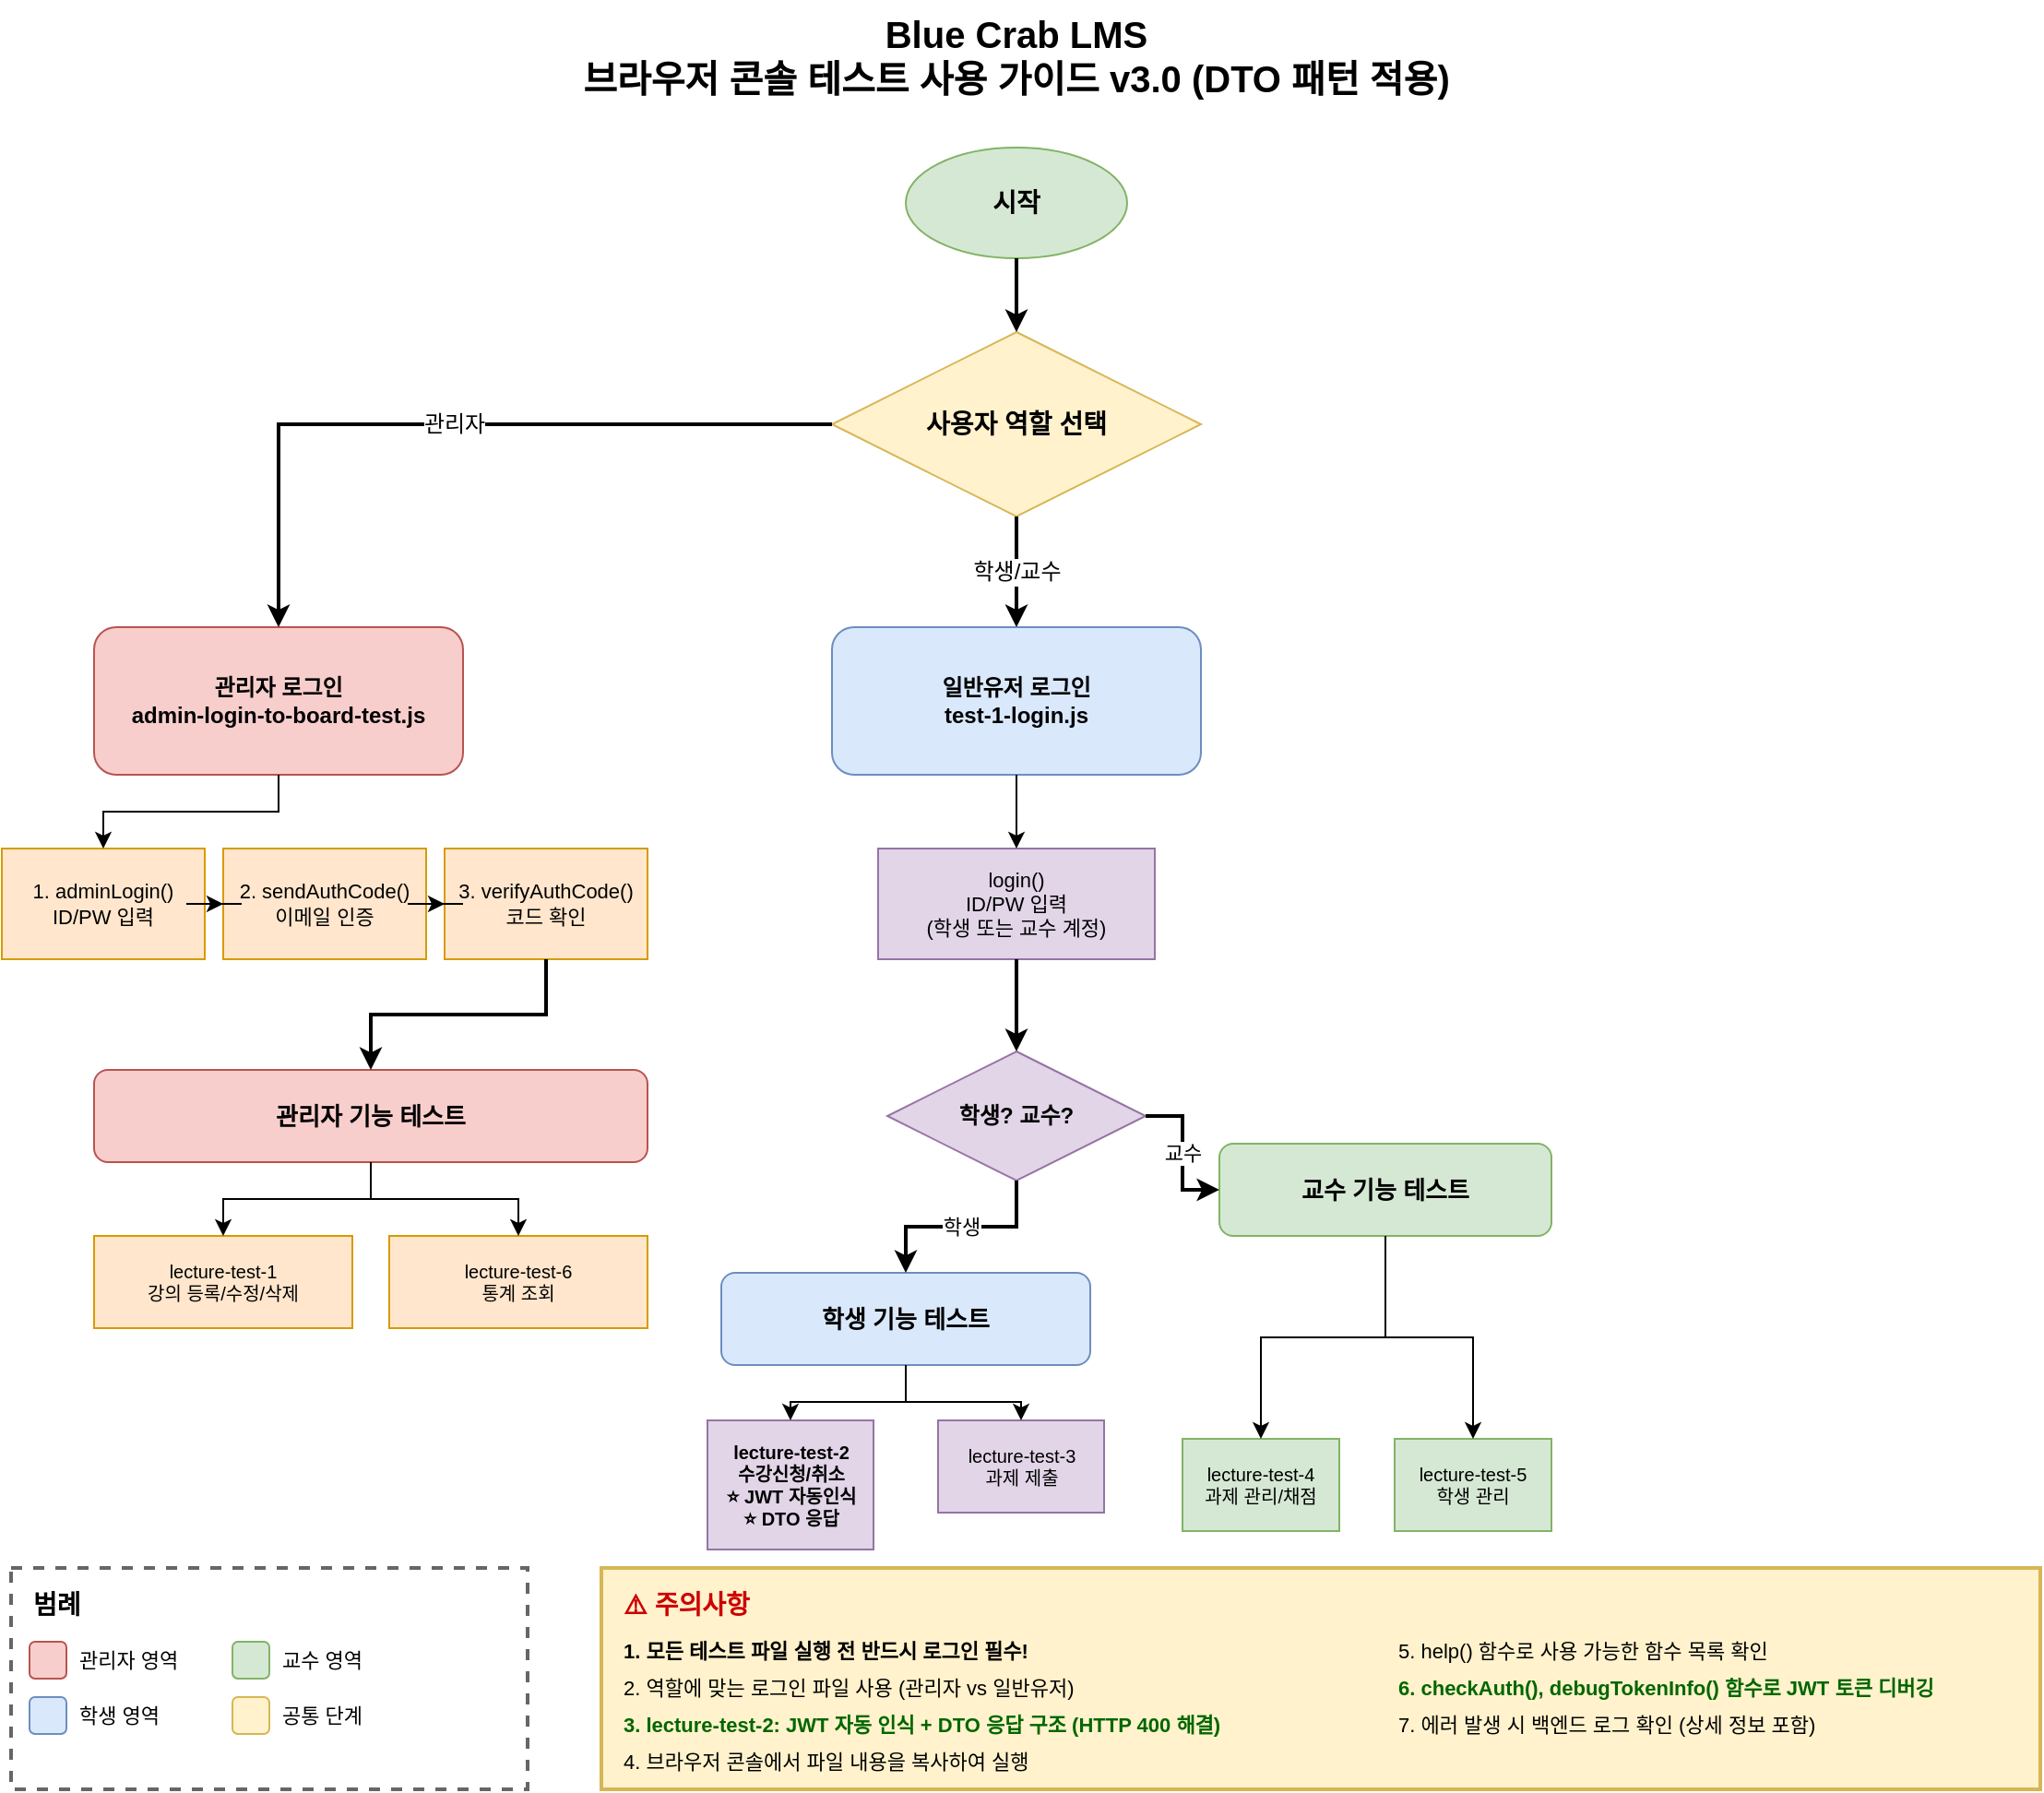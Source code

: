 <mxfile version="28.2.5">
  <diagram name="브라우저 콘솔 테스트 사용 흐름도" id="flow-diagram">
    <mxGraphModel dx="1426" dy="777" grid="1" gridSize="10" guides="1" tooltips="1" connect="1" arrows="1" fold="1" page="1" pageScale="1" pageWidth="1169" pageHeight="827" background="light-dark(#FFFFFF,#FFFFFF)" math="0" shadow="0">
      <root>
        <mxCell id="0" />
        <mxCell id="1" parent="0" />
        <mxCell id="title" value="Blue Crab LMS&#xa;브라우저 콘솔 테스트 사용 가이드 v3.0 (DTO 패턴 적용)" style="text;html=1;strokeColor=none;fillColor=default;align=center;verticalAlign=middle;whiteSpace=wrap;rounded=0;fontSize=20;fontStyle=1" parent="1" vertex="1">
          <mxGeometry x="280" y="20" width="600" height="60" as="geometry" />
        </mxCell>
        <mxCell id="start" value="시작" style="ellipse;whiteSpace=wrap;html=1;fillColor=#d5e8d4;strokeColor=#82b366;fontSize=14;fontStyle=1" parent="1" vertex="1">
          <mxGeometry x="520" y="100" width="120" height="60" as="geometry" />
        </mxCell>
        <mxCell id="role-select" value="사용자 역할 선택" style="rhombus;whiteSpace=wrap;html=1;fillColor=#fff2cc;strokeColor=#d6b656;fontSize=14;fontStyle=1" parent="1" vertex="1">
          <mxGeometry x="480" y="200" width="200" height="100" as="geometry" />
        </mxCell>
        <mxCell id="arrow1" value="" style="edgeStyle=orthogonalEdgeStyle;rounded=0;orthogonalLoop=1;jettySize=auto;html=1;strokeWidth=2;strokeColor=light-dark(#000000,#000000);" parent="1" source="start" target="role-select" edge="1">
          <mxGeometry relative="1" as="geometry" />
        </mxCell>
        <mxCell id="admin-login" value="관리자 로그인&#xa;admin-login-to-board-test.js" style="rounded=1;whiteSpace=wrap;html=1;fillColor=#f8cecc;strokeColor=#b85450;fontSize=12;fontStyle=1" parent="1" vertex="1">
          <mxGeometry x="80" y="360" width="200" height="80" as="geometry" />
        </mxCell>
        <mxCell id="arrow-admin" value="관리자" style="edgeStyle=orthogonalEdgeStyle;rounded=0;orthogonalLoop=1;jettySize=auto;html=1;strokeWidth=2;fontSize=12;strokeColor=light-dark(#000000,#000000);" parent="1" source="role-select" target="admin-login" edge="1">
          <mxGeometry relative="1" as="geometry" />
        </mxCell>
        <mxCell id="user-login" value="일반유저 로그인&#xa;test-1-login.js" style="rounded=1;whiteSpace=wrap;html=1;fillColor=#dae8fc;strokeColor=#6c8ebf;fontSize=12;fontStyle=1" parent="1" vertex="1">
          <mxGeometry x="480" y="360" width="200" height="80" as="geometry" />
        </mxCell>
        <mxCell id="arrow-student" value="학생/교수" style="edgeStyle=orthogonalEdgeStyle;rounded=0;orthogonalLoop=1;jettySize=auto;html=1;strokeWidth=2;fontSize=12;strokeColor=light-dark(#000000,#000000);" parent="1" source="role-select" target="user-login" edge="1">
          <mxGeometry relative="1" as="geometry" />
        </mxCell>
        <mxCell id="admin-step1" value="1. adminLogin()&#xa;ID/PW 입력" style="rounded=0;whiteSpace=wrap;html=1;fillColor=#ffe6cc;strokeColor=#d79b00;fontSize=11" parent="1" vertex="1">
          <mxGeometry x="30" y="480" width="110" height="60" as="geometry" />
        </mxCell>
        <mxCell id="admin-step2" value="2. sendAuthCode()&#xa;이메일 인증" style="rounded=0;whiteSpace=wrap;html=1;fillColor=#ffe6cc;strokeColor=#d79b00;fontSize=11" parent="1" vertex="1">
          <mxGeometry x="150" y="480" width="110" height="60" as="geometry" />
        </mxCell>
        <mxCell id="admin-step3" value="3. verifyAuthCode()&#xa;코드 확인" style="rounded=0;whiteSpace=wrap;html=1;fillColor=#ffe6cc;strokeColor=#d79b00;fontSize=11" parent="1" vertex="1">
          <mxGeometry x="270" y="480" width="110" height="60" as="geometry" />
        </mxCell>
        <mxCell id="arrow-admin-step1" value="" style="edgeStyle=orthogonalEdgeStyle;rounded=0;orthogonalLoop=1;jettySize=auto;html=1;strokeWidth=1;strokeColor=light-dark(#000000,#000000);" parent="1" source="admin-login" target="admin-step1" edge="1">
          <mxGeometry relative="1" as="geometry" />
        </mxCell>
        <mxCell id="arrow-admin-step2" value="" style="edgeStyle=orthogonalEdgeStyle;rounded=0;orthogonalLoop=1;jettySize=auto;html=1;strokeWidth=1;strokeColor=light-dark(#000000,#000000);" parent="1" source="admin-step1" target="admin-step2" edge="1">
          <mxGeometry relative="1" as="geometry" />
        </mxCell>
        <mxCell id="arrow-admin-step3" value="" style="edgeStyle=orthogonalEdgeStyle;rounded=0;orthogonalLoop=1;jettySize=auto;html=1;strokeWidth=1;strokeColor=light-dark(#000000,#000000);" parent="1" source="admin-step2" target="admin-step3" edge="1">
          <mxGeometry relative="1" as="geometry" />
        </mxCell>
        <mxCell id="user-step" value="login()&#xa;ID/PW 입력&#xa;(학생 또는 교수 계정)" style="rounded=0;whiteSpace=wrap;html=1;fillColor=#e1d5e7;strokeColor=#9673a6;fontSize=11" parent="1" vertex="1">
          <mxGeometry x="505" y="480" width="150" height="60" as="geometry" />
        </mxCell>
        <mxCell id="arrow-user-step" value="" style="edgeStyle=orthogonalEdgeStyle;rounded=0;orthogonalLoop=1;jettySize=auto;html=1;strokeWidth=1;strokeColor=light-dark(#000000,#000000);" parent="1" source="user-login" target="user-step" edge="1">
          <mxGeometry relative="1" as="geometry" />
        </mxCell>
        <mxCell id="admin-features" value="관리자 기능 테스트" style="rounded=1;whiteSpace=wrap;html=1;fillColor=#f8cecc;strokeColor=#b85450;fontSize=13;fontStyle=1" parent="1" vertex="1">
          <mxGeometry x="80" y="600" width="300" height="50" as="geometry" />
        </mxCell>
        <mxCell id="arrow-admin-features" value="" style="edgeStyle=orthogonalEdgeStyle;rounded=0;orthogonalLoop=1;jettySize=auto;html=1;strokeWidth=2;strokeColor=light-dark(#000000,#000000);" parent="1" source="admin-step3" target="admin-features" edge="1">
          <mxGeometry relative="1" as="geometry" />
        </mxCell>
        <mxCell id="admin-test1" value="lecture-test-1&#xa;강의 등록/수정/삭제" style="rounded=0;whiteSpace=wrap;html=1;fillColor=#ffe6cc;strokeColor=#d79b00;fontSize=10" parent="1" vertex="1">
          <mxGeometry x="80" y="690" width="140" height="50" as="geometry" />
        </mxCell>
        <mxCell id="admin-test6" value="lecture-test-6&#xa;통계 조회" style="rounded=0;whiteSpace=wrap;html=1;fillColor=#ffe6cc;strokeColor=#d79b00;fontSize=10" parent="1" vertex="1">
          <mxGeometry x="240" y="690" width="140" height="50" as="geometry" />
        </mxCell>
        <mxCell id="arrow-admin-test1" value="" style="edgeStyle=orthogonalEdgeStyle;rounded=0;orthogonalLoop=1;jettySize=auto;html=1;strokeWidth=1;strokeColor=light-dark(#000000,#000000);" parent="1" source="admin-features" target="admin-test1" edge="1">
          <mxGeometry relative="1" as="geometry" />
        </mxCell>
        <mxCell id="arrow-admin-test6" value="" style="edgeStyle=orthogonalEdgeStyle;rounded=0;orthogonalLoop=1;jettySize=auto;html=1;strokeWidth=1;strokeColor=light-dark(#000000,#000000);" parent="1" source="admin-features" target="admin-test6" edge="1">
          <mxGeometry relative="1" as="geometry" />
        </mxCell>
        <mxCell id="user-role-select" value="학생? 교수?" style="rhombus;whiteSpace=wrap;html=1;fillColor=#e1d5e7;strokeColor=#9673a6;fontSize=12;fontStyle=1" parent="1" vertex="1">
          <mxGeometry x="510" y="590" width="140" height="70" as="geometry" />
        </mxCell>
        <mxCell id="arrow-user-role" value="" style="edgeStyle=orthogonalEdgeStyle;rounded=0;orthogonalLoop=1;jettySize=auto;html=1;strokeWidth=2;strokeColor=light-dark(#000000,#000000);" parent="1" source="user-step" target="user-role-select" edge="1">
          <mxGeometry relative="1" as="geometry" />
        </mxCell>
        <mxCell id="student-features" value="학생 기능 테스트" style="rounded=1;whiteSpace=wrap;html=1;fillColor=#dae8fc;strokeColor=#6c8ebf;fontSize=13;fontStyle=1" parent="1" vertex="1">
          <mxGeometry x="420" y="710" width="200" height="50" as="geometry" />
        </mxCell>
        <mxCell id="arrow-student-features" value="학생" style="edgeStyle=orthogonalEdgeStyle;rounded=0;orthogonalLoop=1;jettySize=auto;html=1;strokeWidth=2;fontSize=11;strokeColor=light-dark(#000000,#000000);" parent="1" source="user-role-select" target="student-features" edge="1">
          <mxGeometry relative="1" as="geometry" />
        </mxCell>
        <mxCell id="student-test2" value="lecture-test-2&#xa;수강신청/취소&#xa;⭐ JWT 자동인식&#xa;⭐ DTO 응답" style="rounded=0;whiteSpace=wrap;html=1;fillColor=#e1d5e7;strokeColor=#9673a6;fontSize=10;fontStyle=1" parent="1" vertex="1">
          <mxGeometry x="412.5" y="790" width="90" height="70" as="geometry" />
        </mxCell>
        <mxCell id="student-test3" value="lecture-test-3&#xa;과제 제출" style="rounded=0;whiteSpace=wrap;html=1;fillColor=#e1d5e7;strokeColor=#9673a6;fontSize=10" parent="1" vertex="1">
          <mxGeometry x="537.5" y="790" width="90" height="50" as="geometry" />
        </mxCell>
        <mxCell id="arrow-student-test2" value="" style="edgeStyle=orthogonalEdgeStyle;rounded=0;orthogonalLoop=1;jettySize=auto;html=1;strokeWidth=1;strokeColor=light-dark(#000000,#000000);" parent="1" source="student-features" target="student-test2" edge="1">
          <mxGeometry relative="1" as="geometry" />
        </mxCell>
        <mxCell id="arrow-student-test3" value="" style="edgeStyle=orthogonalEdgeStyle;rounded=0;orthogonalLoop=1;jettySize=auto;html=1;strokeWidth=1;strokeColor=light-dark(#000000,#000000);" parent="1" source="student-features" target="student-test3" edge="1">
          <mxGeometry relative="1" as="geometry" />
        </mxCell>
        <mxCell id="prof-features" value="교수 기능 테스트" style="rounded=1;whiteSpace=wrap;html=1;fillColor=#d5e8d4;strokeColor=#82b366;fontSize=13;fontStyle=1" parent="1" vertex="1">
          <mxGeometry x="690" y="640" width="180" height="50" as="geometry" />
        </mxCell>
        <mxCell id="arrow-prof-features" value="교수" style="edgeStyle=orthogonalEdgeStyle;rounded=0;orthogonalLoop=1;jettySize=auto;html=1;strokeWidth=2;fontSize=11;strokeColor=light-dark(#000000,#000000);" parent="1" source="user-role-select" target="prof-features" edge="1">
          <mxGeometry relative="1" as="geometry" />
        </mxCell>
        <mxCell id="prof-test4" value="lecture-test-4&#xa;과제 관리/채점" style="rounded=0;whiteSpace=wrap;html=1;fillColor=#d5e8d4;strokeColor=#82b366;fontSize=10" parent="1" vertex="1">
          <mxGeometry x="670" y="800" width="85" height="50" as="geometry" />
        </mxCell>
        <mxCell id="prof-test5" value="lecture-test-5&#xa;학생 관리" style="rounded=0;whiteSpace=wrap;html=1;fillColor=#d5e8d4;strokeColor=#82b366;fontSize=10" parent="1" vertex="1">
          <mxGeometry x="785" y="800" width="85" height="50" as="geometry" />
        </mxCell>
        <mxCell id="arrow-prof-test4" value="" style="edgeStyle=orthogonalEdgeStyle;rounded=0;orthogonalLoop=1;jettySize=auto;html=1;strokeWidth=1;strokeColor=light-dark(#000000,#000000);" parent="1" source="prof-features" target="prof-test4" edge="1">
          <mxGeometry relative="1" as="geometry" />
        </mxCell>
        <mxCell id="arrow-prof-test5" value="" style="edgeStyle=orthogonalEdgeStyle;rounded=0;orthogonalLoop=1;jettySize=auto;html=1;strokeWidth=1;strokeColor=light-dark(#000000,#000000);" parent="1" source="prof-features" target="prof-test5" edge="1">
          <mxGeometry relative="1" as="geometry" />
        </mxCell>
        <mxCell id="legend-box" value="" style="rounded=0;whiteSpace=wrap;html=1;fillColor=light-dark(#FFFFFF,#555555);strokeColor=#666666;strokeWidth=2;dashed=1;fontColor=light-dark(#000000,#000000);labelBackgroundColor=none;" parent="1" vertex="1">
          <mxGeometry x="35" y="870" width="280" height="120" as="geometry" />
        </mxCell>
        <mxCell id="legend-title" value="범례" style="text;html=1;strokeColor=none;fillColor=none;align=left;verticalAlign=middle;whiteSpace=wrap;rounded=0;fontSize=14;fontStyle=1" parent="1" vertex="1">
          <mxGeometry x="45" y="875" width="60" height="30" as="geometry" />
        </mxCell>
        <mxCell id="legend-admin" value="" style="rounded=1;whiteSpace=wrap;html=1;fillColor=#f8cecc;strokeColor=#b85450;" parent="1" vertex="1">
          <mxGeometry x="45" y="910" width="20" height="20" as="geometry" />
        </mxCell>
        <mxCell id="legend-admin-text" value="관리자 영역" style="text;html=1;strokeColor=none;fillColor=none;align=left;verticalAlign=middle;whiteSpace=wrap;rounded=0;fontSize=11" parent="1" vertex="1">
          <mxGeometry x="70" y="907" width="80" height="26" as="geometry" />
        </mxCell>
        <mxCell id="legend-student" value="" style="rounded=1;whiteSpace=wrap;html=1;fillColor=#dae8fc;strokeColor=#6c8ebf;" parent="1" vertex="1">
          <mxGeometry x="45" y="940" width="20" height="20" as="geometry" />
        </mxCell>
        <mxCell id="legend-student-text" value="학생 영역" style="text;html=1;strokeColor=none;fillColor=none;align=left;verticalAlign=middle;whiteSpace=wrap;rounded=0;fontSize=11" parent="1" vertex="1">
          <mxGeometry x="70" y="937" width="80" height="26" as="geometry" />
        </mxCell>
        <mxCell id="legend-prof" value="" style="rounded=1;whiteSpace=wrap;html=1;fillColor=#d5e8d4;strokeColor=#82b366;" parent="1" vertex="1">
          <mxGeometry x="155" y="910" width="20" height="20" as="geometry" />
        </mxCell>
        <mxCell id="legend-prof-text" value="교수 영역" style="text;html=1;align=left;verticalAlign=middle;whiteSpace=wrap;rounded=0;fontSize=11" parent="1" vertex="1">
          <mxGeometry x="180" y="907" width="80" height="26" as="geometry" />
        </mxCell>
        <mxCell id="legend-common" value="" style="rounded=1;whiteSpace=wrap;html=1;fillColor=#fff2cc;strokeColor=#d6b656;" parent="1" vertex="1">
          <mxGeometry x="155" y="940" width="20" height="20" as="geometry" />
        </mxCell>
        <mxCell id="legend-common-text" value="공통 단계" style="text;html=1;strokeColor=none;fillColor=none;align=left;verticalAlign=middle;whiteSpace=wrap;rounded=0;fontSize=11" parent="1" vertex="1">
          <mxGeometry x="180" y="937" width="80" height="26" as="geometry" />
        </mxCell>
        <mxCell id="notice-box" value="" style="rounded=0;whiteSpace=wrap;html=1;fillColor=#fff2cc;strokeColor=#d6b656;strokeWidth=2" parent="1" vertex="1">
          <mxGeometry x="355" y="870" width="780" height="120" as="geometry" />
        </mxCell>
        <mxCell id="notice-title" value="⚠️ 주의사항" style="text;html=1;strokeColor=none;fillColor=none;align=left;verticalAlign=middle;whiteSpace=wrap;rounded=0;fontSize=14;fontStyle=1;fontColor=#CC0000" parent="1" vertex="1">
          <mxGeometry x="365" y="875" width="120" height="30" as="geometry" />
        </mxCell>
        <mxCell id="notice-1" value="1. 모든 테스트 파일 실행 전 반드시 로그인 필수!" style="text;html=1;strokeColor=none;fillColor=none;align=left;verticalAlign=middle;whiteSpace=wrap;rounded=0;fontSize=11;fontStyle=1" parent="1" vertex="1">
          <mxGeometry x="365" y="905" width="350" height="20" as="geometry" />
        </mxCell>
        <mxCell id="notice-2" value="2. 역할에 맞는 로그인 파일 사용 (관리자 vs 일반유저)" style="text;html=1;strokeColor=none;fillColor=none;align=left;verticalAlign=middle;whiteSpace=wrap;rounded=0;fontSize=11" parent="1" vertex="1">
          <mxGeometry x="365" y="925" width="400" height="20" as="geometry" />
        </mxCell>
        <mxCell id="notice-3" value="3. lecture-test-2: JWT 자동 인식 + DTO 응답 구조 (HTTP 400 해결)" style="text;html=1;strokeColor=none;fillColor=none;align=left;verticalAlign=middle;whiteSpace=wrap;rounded=0;fontSize=11;fontStyle=1;fontColor=#006600" parent="1" vertex="1">
          <mxGeometry x="365" y="945" width="450" height="20" as="geometry" />
        </mxCell>
        <mxCell id="notice-4" value="4. 브라우저 콘솔에서 파일 내용을 복사하여 실행" style="text;html=1;strokeColor=none;fillColor=none;align=left;verticalAlign=middle;whiteSpace=wrap;rounded=0;fontSize=11" parent="1" vertex="1">
          <mxGeometry x="365" y="965" width="380" height="20" as="geometry" />
        </mxCell>
        <mxCell id="notice-5" value="5. help() 함수로 사용 가능한 함수 목록 확인" style="text;html=1;strokeColor=none;fillColor=none;align=left;verticalAlign=middle;whiteSpace=wrap;rounded=0;fontSize=11" parent="1" vertex="1">
          <mxGeometry x="785" y="905" width="330" height="20" as="geometry" />
        </mxCell>
        <mxCell id="notice-6" value="6. checkAuth(), debugTokenInfo() 함수로 JWT 토큰 디버깅" style="text;html=1;strokeColor=none;fillColor=none;align=left;verticalAlign=middle;whiteSpace=wrap;rounded=0;fontSize=11;fontColor=#006600;fontStyle=1" parent="1" vertex="1">
          <mxGeometry x="785" y="925" width="340" height="20" as="geometry" />
        </mxCell>
        <mxCell id="notice-7" value="7. 에러 발생 시 백엔드 로그 확인 (상세 정보 포함)" style="text;html=1;strokeColor=none;fillColor=none;align=left;verticalAlign=middle;whiteSpace=wrap;rounded=0;fontSize=11" parent="1" vertex="1">
          <mxGeometry x="785" y="945" width="340" height="20" as="geometry" />
        </mxCell>
      </root>
    </mxGraphModel>
  </diagram>
</mxfile>
